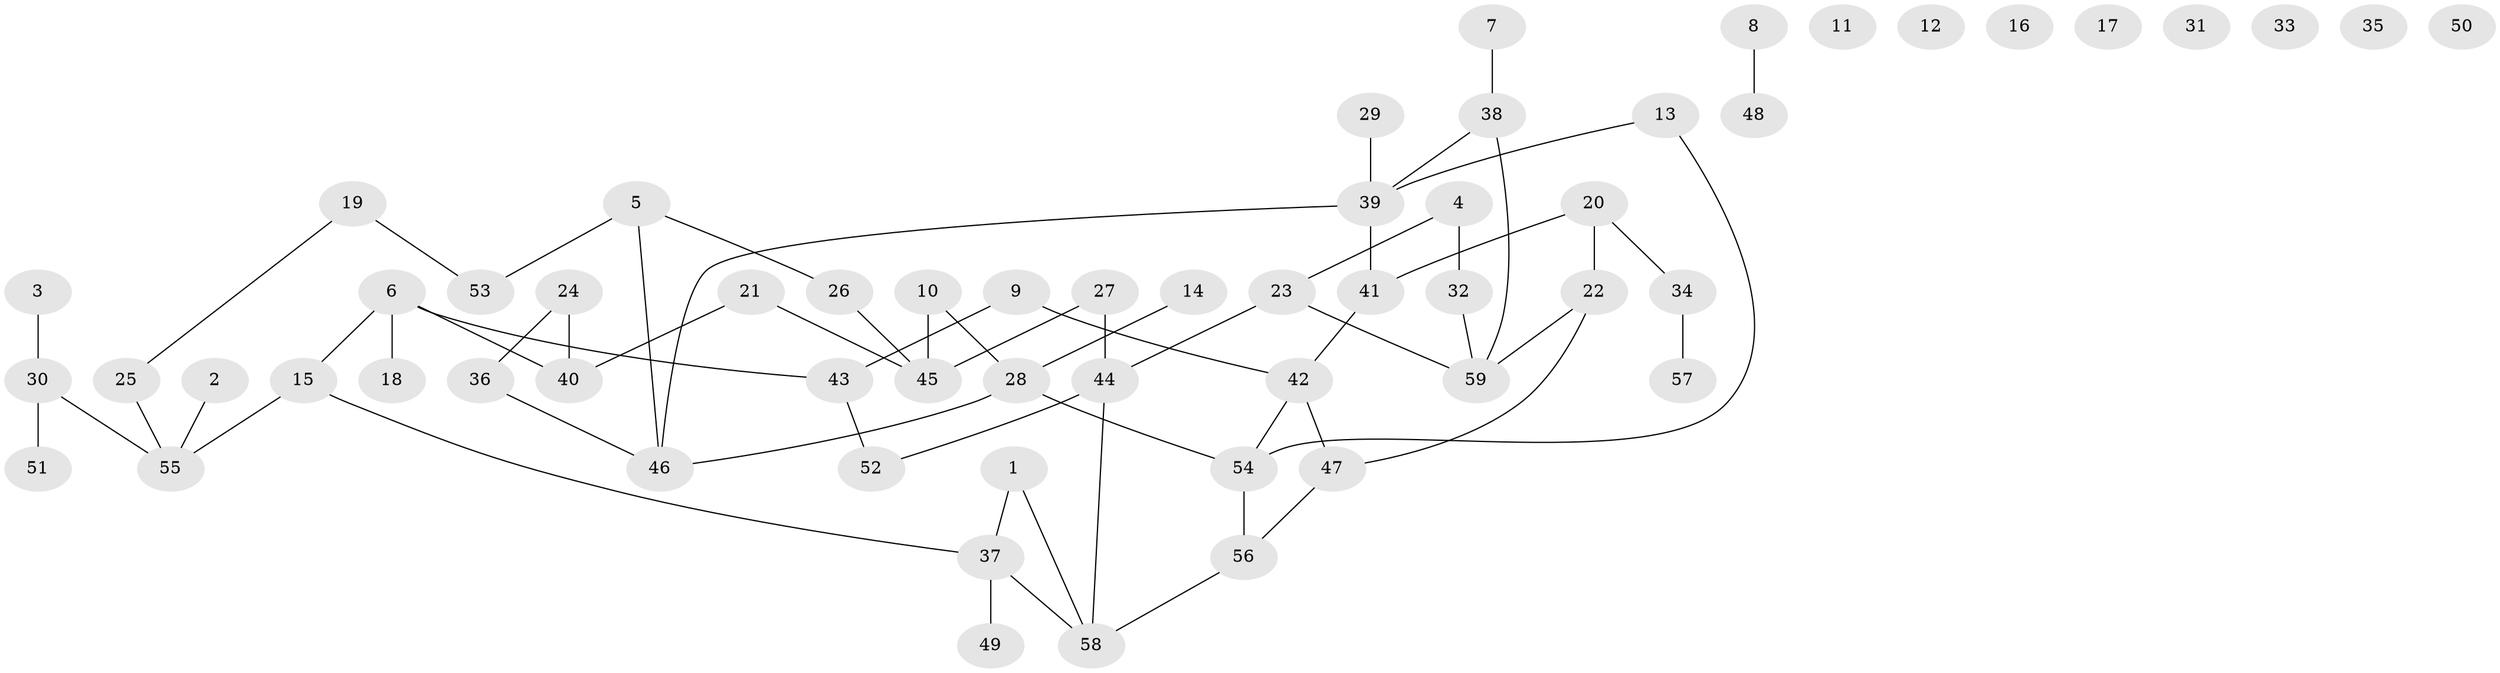 // coarse degree distribution, {3: 0.175, 1: 0.125, 5: 0.05, 2: 0.275, 0: 0.225, 4: 0.1, 6: 0.05}
// Generated by graph-tools (version 1.1) at 2025/41/03/06/25 10:41:22]
// undirected, 59 vertices, 64 edges
graph export_dot {
graph [start="1"]
  node [color=gray90,style=filled];
  1;
  2;
  3;
  4;
  5;
  6;
  7;
  8;
  9;
  10;
  11;
  12;
  13;
  14;
  15;
  16;
  17;
  18;
  19;
  20;
  21;
  22;
  23;
  24;
  25;
  26;
  27;
  28;
  29;
  30;
  31;
  32;
  33;
  34;
  35;
  36;
  37;
  38;
  39;
  40;
  41;
  42;
  43;
  44;
  45;
  46;
  47;
  48;
  49;
  50;
  51;
  52;
  53;
  54;
  55;
  56;
  57;
  58;
  59;
  1 -- 37;
  1 -- 58;
  2 -- 55;
  3 -- 30;
  4 -- 23;
  4 -- 32;
  5 -- 26;
  5 -- 46;
  5 -- 53;
  6 -- 15;
  6 -- 18;
  6 -- 40;
  6 -- 43;
  7 -- 38;
  8 -- 48;
  9 -- 42;
  9 -- 43;
  10 -- 28;
  10 -- 45;
  13 -- 39;
  13 -- 54;
  14 -- 28;
  15 -- 37;
  15 -- 55;
  19 -- 25;
  19 -- 53;
  20 -- 22;
  20 -- 34;
  20 -- 41;
  21 -- 40;
  21 -- 45;
  22 -- 47;
  22 -- 59;
  23 -- 44;
  23 -- 59;
  24 -- 36;
  24 -- 40;
  25 -- 55;
  26 -- 45;
  27 -- 44;
  27 -- 45;
  28 -- 46;
  28 -- 54;
  29 -- 39;
  30 -- 51;
  30 -- 55;
  32 -- 59;
  34 -- 57;
  36 -- 46;
  37 -- 49;
  37 -- 58;
  38 -- 39;
  38 -- 59;
  39 -- 41;
  39 -- 46;
  41 -- 42;
  42 -- 47;
  42 -- 54;
  43 -- 52;
  44 -- 52;
  44 -- 58;
  47 -- 56;
  54 -- 56;
  56 -- 58;
}
